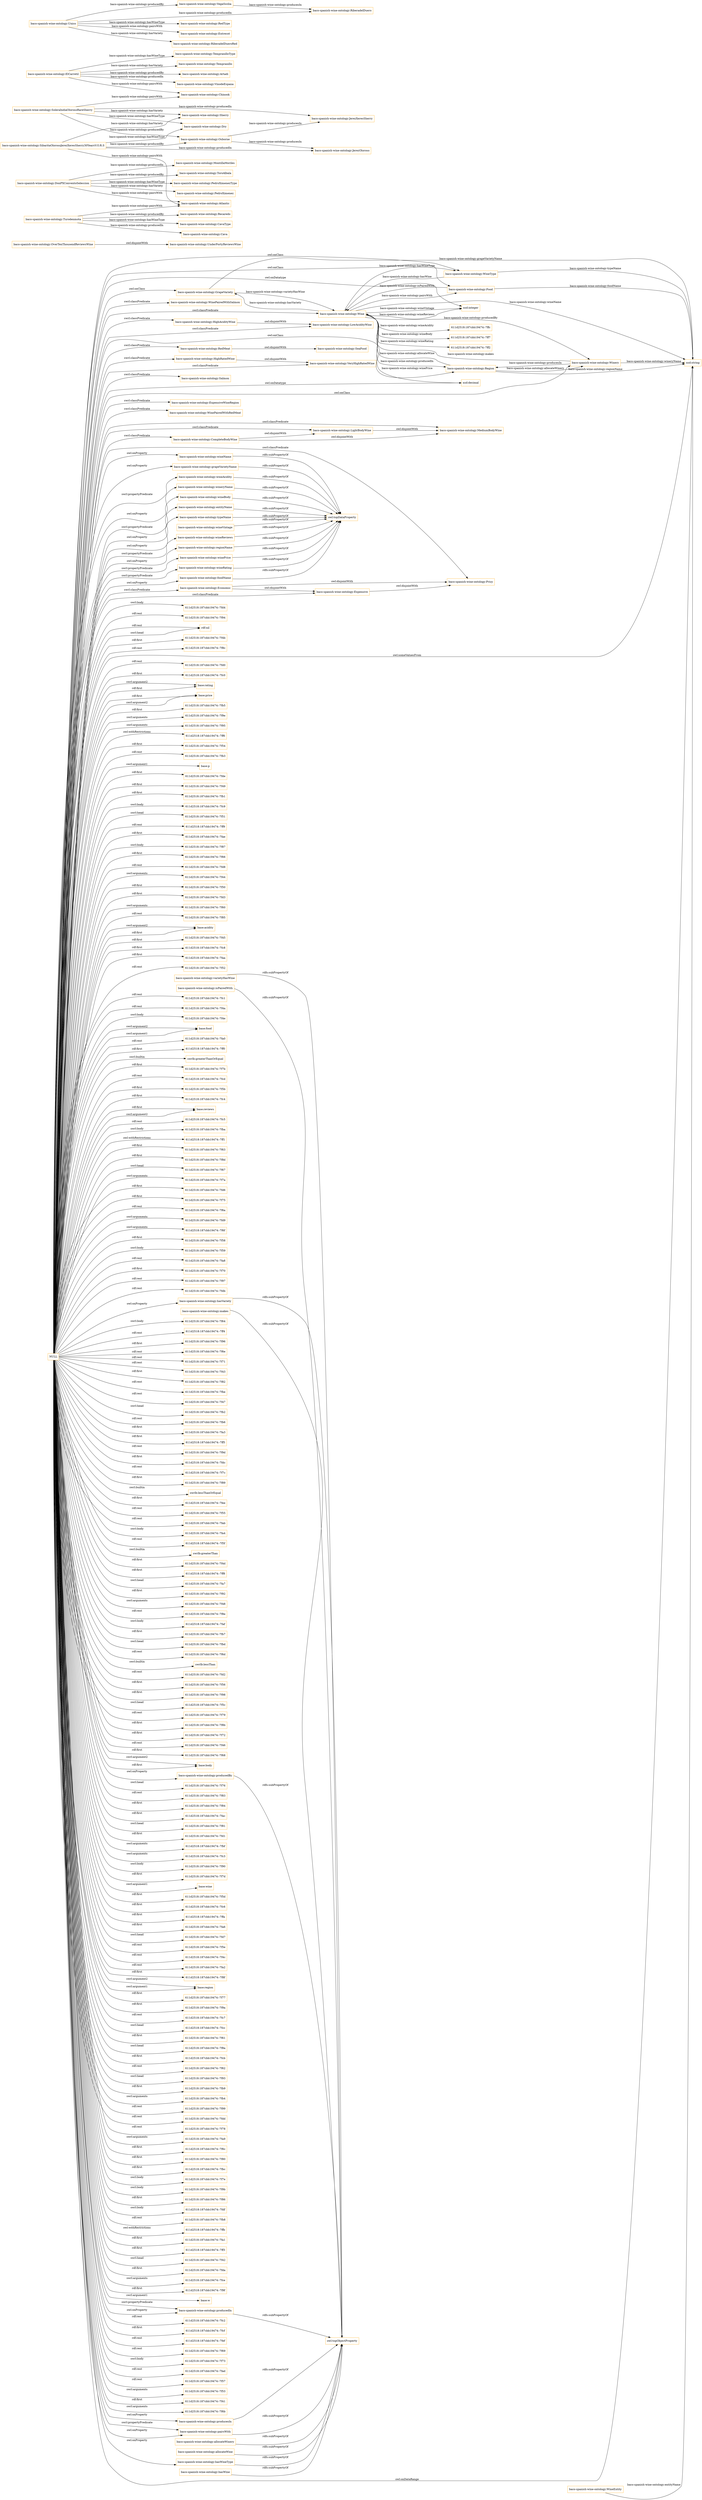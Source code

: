 digraph ar2dtool_diagram { 
rankdir=LR;
size="1501"
node [shape = rectangle, color="orange"]; "baco-spanish-wine-ontology:GrapeVariety" "baco-spanish-wine-ontology:Region" "baco-spanish-wine-ontology:HighAcidityWine" "baco-spanish-wine-ontology:Wine" "baco-spanish-wine-ontology:WinePairedWithSalmon" "baco-spanish-wine-ontology:Pricy" "baco-spanish-wine-ontology:CompleteBodyWine" "baco-spanish-wine-ontology:HighRatedWine" "baco-spanish-wine-ontology:MediumBodyWine" "baco-spanish-wine-ontology:OverTenThousendReviewsWine" "baco-spanish-wine-ontology:RedMeat" "baco-spanish-wine-ontology:WineType" "baco-spanish-wine-ontology:LowAcidityWine" "baco-spanish-wine-ontology:Salmon" "baco-spanish-wine-ontology:SeaFood" "baco-spanish-wine-ontology:VeryHighRatedWine" "baco-spanish-wine-ontology:WineEntity" "baco-spanish-wine-ontology:Expensive" "baco-spanish-wine-ontology:ExpensiveWineRegion" "baco-spanish-wine-ontology:WinePairedWithRedMeat" "baco-spanish-wine-ontology:UnderFortyReviewsWine" "baco-spanish-wine-ontology:Economic" "baco-spanish-wine-ontology:Winery" "baco-spanish-wine-ontology:LightBodyWine" "baco-spanish-wine-ontology:Food" ; /*classes style*/
	"baco-spanish-wine-ontology:hasWineType" -> "owl:topObjectProperty" [ label = "rdfs:subPropertyOf" ];
	"baco-spanish-wine-ontology:regionName" -> "owl:topDataProperty" [ label = "rdfs:subPropertyOf" ];
	"baco-spanish-wine-ontology:winePrice" -> "owl:topDataProperty" [ label = "rdfs:subPropertyOf" ];
	"baco-spanish-wine-ontology:wineRating" -> "owl:topDataProperty" [ label = "rdfs:subPropertyOf" ];
	"baco-spanish-wine-ontology:ElCarretil" -> "baco-spanish-wine-ontology:VinodeEspana" [ label = "baco-spanish-wine-ontology:producedIn" ];
	"baco-spanish-wine-ontology:ElCarretil" -> "baco-spanish-wine-ontology:TempranilloType" [ label = "baco-spanish-wine-ontology:hasWineType" ];
	"baco-spanish-wine-ontology:ElCarretil" -> "baco-spanish-wine-ontology:Chinook" [ label = "baco-spanish-wine-ontology:pairsWith" ];
	"baco-spanish-wine-ontology:ElCarretil" -> "baco-spanish-wine-ontology:Tempranillo" [ label = "baco-spanish-wine-ontology:hasVariety" ];
	"baco-spanish-wine-ontology:ElCarretil" -> "baco-spanish-wine-ontology:Artadi" [ label = "baco-spanish-wine-ontology:producedBy" ];
	"baco-spanish-wine-ontology:hasVariety" -> "owl:topObjectProperty" [ label = "rdfs:subPropertyOf" ];
	"baco-spanish-wine-ontology:CompleteBodyWine" -> "baco-spanish-wine-ontology:MediumBodyWine" [ label = "owl:disjointWith" ];
	"baco-spanish-wine-ontology:CompleteBodyWine" -> "baco-spanish-wine-ontology:LightBodyWine" [ label = "owl:disjointWith" ];
	"baco-spanish-wine-ontology:varietyHasWine" -> "owl:topObjectProperty" [ label = "rdfs:subPropertyOf" ];
	"baco-spanish-wine-ontology:SibaritaOlorosoJerezXeresSherry30YearsV.O.R.S" -> "baco-spanish-wine-ontology:Osborne" [ label = "baco-spanish-wine-ontology:producedBy" ];
	"baco-spanish-wine-ontology:SibaritaOlorosoJerezXeresSherry30YearsV.O.R.S" -> "baco-spanish-wine-ontology:JerezOloroso" [ label = "baco-spanish-wine-ontology:producedIn" ];
	"baco-spanish-wine-ontology:SibaritaOlorosoJerezXeresSherry30YearsV.O.R.S" -> "baco-spanish-wine-ontology:Atlantic" [ label = "baco-spanish-wine-ontology:pairsWith" ];
	"baco-spanish-wine-ontology:SibaritaOlorosoJerezXeresSherry30YearsV.O.R.S" -> "baco-spanish-wine-ontology:Sherry" [ label = "baco-spanish-wine-ontology:hasVariety" ];
	"baco-spanish-wine-ontology:SibaritaOlorosoJerezXeresSherry30YearsV.O.R.S" -> "baco-spanish-wine-ontology:Dry" [ label = "baco-spanish-wine-ontology:hasWineType" ];
	"baco-spanish-wine-ontology:foodName" -> "owl:topDataProperty" [ label = "rdfs:subPropertyOf" ];
	"baco-spanish-wine-ontology:isPairedWith" -> "owl:topObjectProperty" [ label = "rdfs:subPropertyOf" ];
	"baco-spanish-wine-ontology:Expensive" -> "baco-spanish-wine-ontology:Pricy" [ label = "owl:disjointWith" ];
	"baco-spanish-wine-ontology:wineName" -> "owl:topDataProperty" [ label = "rdfs:subPropertyOf" ];
	"baco-spanish-wine-ontology:grapeVarietyName" -> "owl:topDataProperty" [ label = "rdfs:subPropertyOf" ];
	"baco-spanish-wine-ontology:makes" -> "owl:topObjectProperty" [ label = "rdfs:subPropertyOf" ];
	"baco-spanish-wine-ontology:producesIn" -> "owl:topObjectProperty" [ label = "rdfs:subPropertyOf" ];
	"baco-spanish-wine-ontology:pairsWith" -> "owl:topObjectProperty" [ label = "rdfs:subPropertyOf" ];
	"baco-spanish-wine-ontology:HighAcidityWine" -> "baco-spanish-wine-ontology:LowAcidityWine" [ label = "owl:disjointWith" ];
	"baco-spanish-wine-ontology:VegaSicilia" -> "baco-spanish-wine-ontology:RiberadelDuero" [ label = "baco-spanish-wine-ontology:producesIn" ];
	"baco-spanish-wine-ontology:wineAcidity" -> "owl:topDataProperty" [ label = "rdfs:subPropertyOf" ];
	"baco-spanish-wine-ontology:wineryName" -> "owl:topDataProperty" [ label = "rdfs:subPropertyOf" ];
	"baco-spanish-wine-ontology:wineBody" -> "owl:topDataProperty" [ label = "rdfs:subPropertyOf" ];
	"baco-spanish-wine-ontology:HighRatedWine" -> "baco-spanish-wine-ontology:VeryHighRatedWine" [ label = "owl:disjointWith" ];
	"baco-spanish-wine-ontology:wineVintage" -> "owl:topDataProperty" [ label = "rdfs:subPropertyOf" ];
	"baco-spanish-wine-ontology:allocateWinery" -> "owl:topObjectProperty" [ label = "rdfs:subPropertyOf" ];
	"baco-spanish-wine-ontology:Economic" -> "baco-spanish-wine-ontology:Pricy" [ label = "owl:disjointWith" ];
	"baco-spanish-wine-ontology:Economic" -> "baco-spanish-wine-ontology:Expensive" [ label = "owl:disjointWith" ];
	"baco-spanish-wine-ontology:OverTenThousendReviewsWine" -> "baco-spanish-wine-ontology:UnderFortyReviewsWine" [ label = "owl:disjointWith" ];
	"baco-spanish-wine-ontology:entityName" -> "owl:topDataProperty" [ label = "rdfs:subPropertyOf" ];
	"baco-spanish-wine-ontology:allocateWine" -> "owl:topObjectProperty" [ label = "rdfs:subPropertyOf" ];
	"baco-spanish-wine-ontology:typeName" -> "owl:topDataProperty" [ label = "rdfs:subPropertyOf" ];
	"baco-spanish-wine-ontology:Osborne" -> "baco-spanish-wine-ontology:JerezXeresSherry" [ label = "baco-spanish-wine-ontology:producesIn" ];
	"baco-spanish-wine-ontology:Osborne" -> "baco-spanish-wine-ontology:JerezOloroso" [ label = "baco-spanish-wine-ontology:producesIn" ];
	"baco-spanish-wine-ontology:RedMeat" -> "baco-spanish-wine-ontology:SeaFood" [ label = "owl:disjointWith" ];
	"baco-spanish-wine-ontology:Unico" -> "baco-spanish-wine-ontology:RedType" [ label = "baco-spanish-wine-ontology:hasWineType" ];
	"baco-spanish-wine-ontology:Unico" -> "baco-spanish-wine-ontology:Entrecot" [ label = "baco-spanish-wine-ontology:pairsWith" ];
	"baco-spanish-wine-ontology:Unico" -> "baco-spanish-wine-ontology:RiberadelDuero" [ label = "baco-spanish-wine-ontology:producedIn" ];
	"baco-spanish-wine-ontology:Unico" -> "baco-spanish-wine-ontology:RiberadelDueroRed" [ label = "baco-spanish-wine-ontology:hasVariety" ];
	"baco-spanish-wine-ontology:Unico" -> "baco-spanish-wine-ontology:VegaSicilia" [ label = "baco-spanish-wine-ontology:producedBy" ];
	"baco-spanish-wine-ontology:SoleraIndiaOlorosoRareSherry" -> "baco-spanish-wine-ontology:Osborne" [ label = "baco-spanish-wine-ontology:producedBy" ];
	"baco-spanish-wine-ontology:SoleraIndiaOlorosoRareSherry" -> "baco-spanish-wine-ontology:Sherry" [ label = "baco-spanish-wine-ontology:hasVariety" ];
	"baco-spanish-wine-ontology:SoleraIndiaOlorosoRareSherry" -> "baco-spanish-wine-ontology:Dry" [ label = "baco-spanish-wine-ontology:hasWineType" ];
	"baco-spanish-wine-ontology:SoleraIndiaOlorosoRareSherry" -> "baco-spanish-wine-ontology:JerezXeresSherry" [ label = "baco-spanish-wine-ontology:producedIn" ];
	"baco-spanish-wine-ontology:SoleraIndiaOlorosoRareSherry" -> "baco-spanish-wine-ontology:Chinook" [ label = "baco-spanish-wine-ontology:pairsWith" ];
	"NULL" -> "611d2518:187cbb19474:-7fd4" [ label = "swrl:body" ];
	"NULL" -> "611d2518:187cbb19474:-7f94" [ label = "rdf:rest" ];
	"NULL" -> "rdf:nil" [ label = "swrl:head" ];
	"NULL" -> "611d2518:187cbb19474:-7f4b" [ label = "rdf:first" ];
	"NULL" -> "611d2518:187cbb19474:-7f8c" [ label = "rdf:rest" ];
	"NULL" -> "xsd:integer" [ label = "owl:onDatatype" ];
	"NULL" -> "baco-spanish-wine-ontology:Region" [ label = "owl:onClass" ];
	"NULL" -> "611d2518:187cbb19474:-7fd0" [ label = "rdf:rest" ];
	"NULL" -> "611d2518:187cbb19474:-7fc0" [ label = "rdf:first" ];
	"NULL" -> "base:rating" [ label = "rdf:first" ];
	"NULL" -> "rdf:nil" [ label = "rdf:rest" ];
	"NULL" -> "base:price" [ label = "swrl:argument2" ];
	"NULL" -> "baco-spanish-wine-ontology:pairsWith" [ label = "owl:onProperty" ];
	"NULL" -> "611d2518:187cbb19474:-7fb5" [ label = "rdf:first" ];
	"NULL" -> "611d2518:187cbb19474:-7f9e" [ label = "swrl:arguments" ];
	"NULL" -> "611d2518:187cbb19474:-7f95" [ label = "swrl:arguments" ];
	"NULL" -> "611d2518:187cbb19474:-7ff6" [ label = "owl:withRestrictions" ];
	"NULL" -> "baco-spanish-wine-ontology:GrapeVariety" [ label = "owl:onClass" ];
	"NULL" -> "611d2518:187cbb19474:-7f54" [ label = "rdf:first" ];
	"NULL" -> "611d2518:187cbb19474:-7fb3" [ label = "rdf:rest" ];
	"NULL" -> "base:p" [ label = "swrl:argument1" ];
	"NULL" -> "baco-spanish-wine-ontology:Salmon" [ label = "swrl:classPredicate" ];
	"NULL" -> "611d2518:187cbb19474:-7fde" [ label = "rdf:first" ];
	"NULL" -> "baco-spanish-wine-ontology:winePrice" [ label = "swrl:propertyPredicate" ];
	"NULL" -> "611d2518:187cbb19474:-7f49" [ label = "rdf:first" ];
	"NULL" -> "611d2518:187cbb19474:-7fb1" [ label = "rdf:first" ];
	"NULL" -> "611d2518:187cbb19474:-7fc9" [ label = "swrl:body" ];
	"NULL" -> "611d2518:187cbb19474:-7f51" [ label = "swrl:head" ];
	"NULL" -> "611d2518:187cbb19474:-7ff9" [ label = "rdf:rest" ];
	"NULL" -> "611d2518:187cbb19474:-7fae" [ label = "rdf:first" ];
	"NULL" -> "611d2518:187cbb19474:-7f87" [ label = "swrl:body" ];
	"NULL" -> "611d2518:187cbb19474:-7f66" [ label = "rdf:first" ];
	"NULL" -> "611d2518:187cbb19474:-7fd8" [ label = "rdf:rest" ];
	"NULL" -> "611d2518:187cbb19474:-7f44" [ label = "swrl:arguments" ];
	"NULL" -> "611d2518:187cbb19474:-7f50" [ label = "rdf:first" ];
	"NULL" -> "611d2518:187cbb19474:-7fd3" [ label = "rdf:first" ];
	"NULL" -> "611d2518:187cbb19474:-7f60" [ label = "swrl:arguments" ];
	"NULL" -> "611d2518:187cbb19474:-7f85" [ label = "rdf:rest" ];
	"NULL" -> "base:acidity" [ label = "rdf:first" ];
	"NULL" -> "611d2518:187cbb19474:-7f45" [ label = "rdf:first" ];
	"NULL" -> "611d2518:187cbb19474:-7fc8" [ label = "rdf:first" ];
	"NULL" -> "611d2518:187cbb19474:-7faa" [ label = "rdf:first" ];
	"NULL" -> "611d2518:187cbb19474:-7f52" [ label = "rdf:rest" ];
	"NULL" -> "baco-spanish-wine-ontology:producedBy" [ label = "owl:onProperty" ];
	"NULL" -> "baco-spanish-wine-ontology:producedIn" [ label = "swrl:propertyPredicate" ];
	"NULL" -> "611d2518:187cbb19474:-7fc1" [ label = "rdf:rest" ];
	"NULL" -> "611d2518:187cbb19474:-7f4a" [ label = "rdf:rest" ];
	"NULL" -> "611d2518:187cbb19474:-7f4e" [ label = "swrl:body" ];
	"NULL" -> "base:food" [ label = "swrl:argument1" ];
	"NULL" -> "611d2518:187cbb19474:-7fa0" [ label = "rdf:rest" ];
	"NULL" -> "611d2518:187cbb19474:-7ff0" [ label = "rdf:first" ];
	"NULL" -> "baco-spanish-wine-ontology:Expensive" [ label = "swrl:classPredicate" ];
	"NULL" -> "swrlb:greaterThanOrEqual" [ label = "swrl:builtin" ];
	"NULL" -> "611d2518:187cbb19474:-7f7b" [ label = "rdf:first" ];
	"NULL" -> "611d2518:187cbb19474:-7fcd" [ label = "rdf:rest" ];
	"NULL" -> "611d2518:187cbb19474:-7f5b" [ label = "rdf:first" ];
	"NULL" -> "611d2518:187cbb19474:-7fc4" [ label = "rdf:first" ];
	"NULL" -> "base:reviews" [ label = "swrl:argument2" ];
	"NULL" -> "611d2518:187cbb19474:-7fc5" [ label = "rdf:rest" ];
	"NULL" -> "611d2518:187cbb19474:-7fba" [ label = "swrl:body" ];
	"NULL" -> "611d2518:187cbb19474:-7ff1" [ label = "owl:withRestrictions" ];
	"NULL" -> "611d2518:187cbb19474:-7f63" [ label = "rdf:first" ];
	"NULL" -> "611d2518:187cbb19474:-7f8d" [ label = "rdf:first" ];
	"NULL" -> "611d2518:187cbb19474:-7f67" [ label = "swrl:head" ];
	"NULL" -> "611d2518:187cbb19474:-7f7a" [ label = "swrl:arguments" ];
	"NULL" -> "611d2518:187cbb19474:-7fd6" [ label = "rdf:first" ];
	"NULL" -> "611d2518:187cbb19474:-7f75" [ label = "rdf:first" ];
	"NULL" -> "611d2518:187cbb19474:-7f6a" [ label = "rdf:rest" ];
	"NULL" -> "baco-spanish-wine-ontology:regionName" [ label = "owl:onProperty" ];
	"NULL" -> "611d2518:187cbb19474:-7fd9" [ label = "swrl:arguments" ];
	"NULL" -> "611d2518:187cbb19474:-7f6f" [ label = "swrl:arguments" ];
	"NULL" -> "611d2518:187cbb19474:-7f58" [ label = "rdf:first" ];
	"NULL" -> "611d2518:187cbb19474:-7f59" [ label = "swrl:body" ];
	"NULL" -> "baco-spanish-wine-ontology:CompleteBodyWine" [ label = "swrl:classPredicate" ];
	"NULL" -> "611d2518:187cbb19474:-7fa8" [ label = "rdf:rest" ];
	"NULL" -> "611d2518:187cbb19474:-7f70" [ label = "rdf:first" ];
	"NULL" -> "611d2518:187cbb19474:-7f97" [ label = "rdf:rest" ];
	"NULL" -> "611d2518:187cbb19474:-7fdb" [ label = "rdf:rest" ];
	"NULL" -> "xsd:string" [ label = "owl:someValuesFrom" ];
	"NULL" -> "611d2518:187cbb19474:-7f64" [ label = "swrl:body" ];
	"NULL" -> "611d2518:187cbb19474:-7ff4" [ label = "rdf:rest" ];
	"NULL" -> "611d2518:187cbb19474:-7f96" [ label = "rdf:first" ];
	"NULL" -> "611d2518:187cbb19474:-7f6e" [ label = "rdf:rest" ];
	"NULL" -> "611d2518:187cbb19474:-7f71" [ label = "rdf:rest" ];
	"NULL" -> "611d2518:187cbb19474:-7f43" [ label = "rdf:rest" ];
	"NULL" -> "611d2518:187cbb19474:-7f82" [ label = "rdf:first" ];
	"NULL" -> "xsd:string" [ label = "owl:onDataRange" ];
	"NULL" -> "baco-spanish-wine-ontology:producedIn" [ label = "owl:onProperty" ];
	"NULL" -> "611d2518:187cbb19474:-7fbe" [ label = "rdf:rest" ];
	"NULL" -> "611d2518:187cbb19474:-7f47" [ label = "rdf:rest" ];
	"NULL" -> "611d2518:187cbb19474:-7fb2" [ label = "swrl:head" ];
	"NULL" -> "baco-spanish-wine-ontology:LightBodyWine" [ label = "swrl:classPredicate" ];
	"NULL" -> "611d2518:187cbb19474:-7fb6" [ label = "rdf:rest" ];
	"NULL" -> "611d2518:187cbb19474:-7fa3" [ label = "rdf:first" ];
	"NULL" -> "611d2518:187cbb19474:-7ff5" [ label = "rdf:first" ];
	"NULL" -> "baco-spanish-wine-ontology:Wine" [ label = "swrl:classPredicate" ];
	"NULL" -> "611d2518:187cbb19474:-7f9d" [ label = "rdf:rest" ];
	"NULL" -> "611d2518:187cbb19474:-7fdc" [ label = "rdf:first" ];
	"NULL" -> "611d2518:187cbb19474:-7f7c" [ label = "rdf:rest" ];
	"NULL" -> "611d2518:187cbb19474:-7f89" [ label = "rdf:first" ];
	"NULL" -> "swrlb:lessThanOrEqual" [ label = "swrl:builtin" ];
	"NULL" -> "611d2518:187cbb19474:-7fee" [ label = "rdf:first" ];
	"NULL" -> "baco-spanish-wine-ontology:pairsWith" [ label = "swrl:propertyPredicate" ];
	"NULL" -> "611d2518:187cbb19474:-7f55" [ label = "rdf:rest" ];
	"NULL" -> "baco-spanish-wine-ontology:grapeVarietyName" [ label = "owl:onProperty" ];
	"NULL" -> "611d2518:187cbb19474:-7fab" [ label = "rdf:rest" ];
	"NULL" -> "611d2518:187cbb19474:-7fa4" [ label = "swrl:body" ];
	"NULL" -> "baco-spanish-wine-ontology:Economic" [ label = "swrl:classPredicate" ];
	"NULL" -> "611d2518:187cbb19474:-7f5f" [ label = "rdf:rest" ];
	"NULL" -> "swrlb:greaterThan" [ label = "swrl:builtin" ];
	"NULL" -> "baco-spanish-wine-ontology:Food" [ label = "owl:onClass" ];
	"NULL" -> "611d2518:187cbb19474:-7f4d" [ label = "rdf:first" ];
	"NULL" -> "611d2518:187cbb19474:-7ff8" [ label = "rdf:first" ];
	"NULL" -> "611d2518:187cbb19474:-7fa7" [ label = "swrl:head" ];
	"NULL" -> "611d2518:187cbb19474:-7f92" [ label = "rdf:first" ];
	"NULL" -> "611d2518:187cbb19474:-7f48" [ label = "swrl:arguments" ];
	"NULL" -> "611d2518:187cbb19474:-7f8e" [ label = "rdf:rest" ];
	"NULL" -> "611d2518:187cbb19474:-7faf" [ label = "swrl:body" ];
	"NULL" -> "611d2518:187cbb19474:-7fb7" [ label = "rdf:first" ];
	"NULL" -> "baco-spanish-wine-ontology:wineName" [ label = "owl:onProperty" ];
	"NULL" -> "611d2518:187cbb19474:-7fbd" [ label = "swrl:head" ];
	"NULL" -> "611d2518:187cbb19474:-7f6d" [ label = "rdf:rest" ];
	"NULL" -> "swrlb:lessThan" [ label = "swrl:builtin" ];
	"NULL" -> "611d2518:187cbb19474:-7fd2" [ label = "rdf:rest" ];
	"NULL" -> "baco-spanish-wine-ontology:wineBody" [ label = "swrl:propertyPredicate" ];
	"NULL" -> "611d2518:187cbb19474:-7f56" [ label = "rdf:first" ];
	"NULL" -> "611d2518:187cbb19474:-7f98" [ label = "rdf:first" ];
	"NULL" -> "611d2518:187cbb19474:-7f5c" [ label = "swrl:head" ];
	"NULL" -> "baco-spanish-wine-ontology:wineRating" [ label = "swrl:propertyPredicate" ];
	"NULL" -> "baco-spanish-wine-ontology:Winery" [ label = "owl:onClass" ];
	"NULL" -> "611d2518:187cbb19474:-7f79" [ label = "rdf:rest" ];
	"NULL" -> "611d2518:187cbb19474:-7f8b" [ label = "rdf:first" ];
	"NULL" -> "611d2518:187cbb19474:-7f72" [ label = "rdf:first" ];
	"NULL" -> "baco-spanish-wine-ontology:hasWineType" [ label = "owl:onProperty" ];
	"NULL" -> "611d2518:187cbb19474:-7f46" [ label = "rdf:rest" ];
	"NULL" -> "611d2518:187cbb19474:-7f68" [ label = "rdf:first" ];
	"NULL" -> "baco-spanish-wine-ontology:MediumBodyWine" [ label = "swrl:classPredicate" ];
	"NULL" -> "base:body" [ label = "swrl:argument2" ];
	"NULL" -> "baco-spanish-wine-ontology:wineReviews" [ label = "swrl:propertyPredicate" ];
	"NULL" -> "611d2518:187cbb19474:-7f76" [ label = "swrl:head" ];
	"NULL" -> "611d2518:187cbb19474:-7f83" [ label = "rdf:rest" ];
	"NULL" -> "611d2518:187cbb19474:-7f84" [ label = "rdf:first" ];
	"NULL" -> "baco-spanish-wine-ontology:wineAcidity" [ label = "swrl:propertyPredicate" ];
	"NULL" -> "baco-spanish-wine-ontology:WineType" [ label = "owl:onClass" ];
	"NULL" -> "611d2518:187cbb19474:-7fac" [ label = "rdf:first" ];
	"NULL" -> "baco-spanish-wine-ontology:ExpensiveWineRegion" [ label = "swrl:classPredicate" ];
	"NULL" -> "611d2518:187cbb19474:-7f81" [ label = "swrl:head" ];
	"NULL" -> "611d2518:187cbb19474:-7fd1" [ label = "rdf:first" ];
	"NULL" -> "611d2518:187cbb19474:-7fbf" [ label = "swrl:arguments" ];
	"NULL" -> "611d2518:187cbb19474:-7fc3" [ label = "swrl:arguments" ];
	"NULL" -> "611d2518:187cbb19474:-7f90" [ label = "swrl:body" ];
	"NULL" -> "611d2518:187cbb19474:-7f7d" [ label = "rdf:first" ];
	"NULL" -> "base:wine" [ label = "swrl:argument1" ];
	"NULL" -> "611d2518:187cbb19474:-7f5d" [ label = "rdf:first" ];
	"NULL" -> "611d2518:187cbb19474:-7fc6" [ label = "rdf:first" ];
	"NULL" -> "611d2518:187cbb19474:-7ffa" [ label = "rdf:first" ];
	"NULL" -> "611d2518:187cbb19474:-7fa6" [ label = "rdf:first" ];
	"NULL" -> "611d2518:187cbb19474:-7fd7" [ label = "swrl:head" ];
	"NULL" -> "611d2518:187cbb19474:-7f5e" [ label = "rdf:rest" ];
	"NULL" -> "base:body" [ label = "rdf:first" ];
	"NULL" -> "baco-spanish-wine-ontology:HighRatedWine" [ label = "swrl:classPredicate" ];
	"NULL" -> "611d2518:187cbb19474:-7f4c" [ label = "rdf:rest" ];
	"NULL" -> "baco-spanish-wine-ontology:WinePairedWithRedMeat" [ label = "swrl:classPredicate" ];
	"NULL" -> "611d2518:187cbb19474:-7fa2" [ label = "rdf:rest" ];
	"NULL" -> "baco-spanish-wine-ontology:producesIn" [ label = "owl:onProperty" ];
	"NULL" -> "611d2518:187cbb19474:-7f8f" [ label = "rdf:first" ];
	"NULL" -> "base:price" [ label = "rdf:first" ];
	"NULL" -> "baco-spanish-wine-ontology:WinePairedWithSalmon" [ label = "swrl:classPredicate" ];
	"NULL" -> "base:region" [ label = "swrl:argument1" ];
	"NULL" -> "baco-spanish-wine-ontology:VeryHighRatedWine" [ label = "swrl:classPredicate" ];
	"NULL" -> "611d2518:187cbb19474:-7f77" [ label = "rdf:first" ];
	"NULL" -> "611d2518:187cbb19474:-7f9a" [ label = "rdf:first" ];
	"NULL" -> "base:rating" [ label = "swrl:argument2" ];
	"NULL" -> "base:food" [ label = "swrl:argument2" ];
	"NULL" -> "base:region" [ label = "swrl:argument2" ];
	"NULL" -> "611d2518:187cbb19474:-7fc7" [ label = "rdf:rest" ];
	"NULL" -> "baco-spanish-wine-ontology:foodName" [ label = "owl:onProperty" ];
	"NULL" -> "611d2518:187cbb19474:-7fcc" [ label = "swrl:head" ];
	"NULL" -> "611d2518:187cbb19474:-7f61" [ label = "rdf:first" ];
	"NULL" -> "611d2518:187cbb19474:-7f8a" [ label = "swrl:head" ];
	"NULL" -> "611d2518:187cbb19474:-7fcb" [ label = "rdf:first" ];
	"NULL" -> "611d2518:187cbb19474:-7f62" [ label = "rdf:rest" ];
	"NULL" -> "611d2518:187cbb19474:-7f93" [ label = "swrl:head" ];
	"NULL" -> "611d2518:187cbb19474:-7fb9" [ label = "rdf:first" ];
	"NULL" -> "base:acidity" [ label = "swrl:argument2" ];
	"NULL" -> "611d2518:187cbb19474:-7fb4" [ label = "swrl:arguments" ];
	"NULL" -> "611d2518:187cbb19474:-7f99" [ label = "rdf:rest" ];
	"NULL" -> "611d2518:187cbb19474:-7fdd" [ label = "rdf:rest" ];
	"NULL" -> "611d2518:187cbb19474:-7f78" [ label = "rdf:rest" ];
	"NULL" -> "611d2518:187cbb19474:-7fa9" [ label = "swrl:arguments" ];
	"NULL" -> "611d2518:187cbb19474:-7f6c" [ label = "rdf:first" ];
	"NULL" -> "baco-spanish-wine-ontology:typeName" [ label = "owl:onProperty" ];
	"NULL" -> "baco-spanish-wine-ontology:hasVariety" [ label = "owl:onProperty" ];
	"NULL" -> "611d2518:187cbb19474:-7f80" [ label = "rdf:first" ];
	"NULL" -> "611d2518:187cbb19474:-7fbc" [ label = "rdf:first" ];
	"NULL" -> "611d2518:187cbb19474:-7f7e" [ label = "swrl:body" ];
	"NULL" -> "baco-spanish-wine-ontology:entityName" [ label = "owl:onProperty" ];
	"NULL" -> "611d2518:187cbb19474:-7f9b" [ label = "swrl:body" ];
	"NULL" -> "611d2518:187cbb19474:-7f86" [ label = "rdf:first" ];
	"NULL" -> "611d2518:187cbb19474:-7fdf" [ label = "swrl:body" ];
	"NULL" -> "611d2518:187cbb19474:-7fb8" [ label = "rdf:rest" ];
	"NULL" -> "611d2518:187cbb19474:-7ffb" [ label = "owl:withRestrictions" ];
	"NULL" -> "611d2518:187cbb19474:-7fa1" [ label = "rdf:first" ];
	"NULL" -> "baco-spanish-wine-ontology:wineryName" [ label = "owl:onProperty" ];
	"NULL" -> "611d2518:187cbb19474:-7ff3" [ label = "rdf:first" ];
	"NULL" -> "611d2518:187cbb19474:-7f42" [ label = "swrl:head" ];
	"NULL" -> "baco-spanish-wine-ontology:LowAcidityWine" [ label = "swrl:classPredicate" ];
	"NULL" -> "baco-spanish-wine-ontology:RedMeat" [ label = "swrl:classPredicate" ];
	"NULL" -> "611d2518:187cbb19474:-7fda" [ label = "rdf:first" ];
	"NULL" -> "611d2518:187cbb19474:-7fce" [ label = "swrl:arguments" ];
	"NULL" -> "611d2518:187cbb19474:-7f9f" [ label = "rdf:first" ];
	"NULL" -> "base:w" [ label = "swrl:argument1" ];
	"NULL" -> "xsd:decimal" [ label = "owl:onDatatype" ];
	"NULL" -> "611d2518:187cbb19474:-7fc2" [ label = "rdf:rest" ];
	"NULL" -> "611d2518:187cbb19474:-7fcf" [ label = "rdf:first" ];
	"NULL" -> "611d2518:187cbb19474:-7fef" [ label = "rdf:rest" ];
	"NULL" -> "base:reviews" [ label = "rdf:first" ];
	"NULL" -> "baco-spanish-wine-ontology:HighAcidityWine" [ label = "swrl:classPredicate" ];
	"NULL" -> "611d2518:187cbb19474:-7f69" [ label = "rdf:rest" ];
	"NULL" -> "611d2518:187cbb19474:-7f73" [ label = "swrl:body" ];
	"NULL" -> "baco-spanish-wine-ontology:Pricy" [ label = "swrl:classPredicate" ];
	"NULL" -> "611d2518:187cbb19474:-7fad" [ label = "rdf:rest" ];
	"NULL" -> "611d2518:187cbb19474:-7f57" [ label = "rdf:rest" ];
	"NULL" -> "611d2518:187cbb19474:-7f53" [ label = "swrl:arguments" ];
	"NULL" -> "611d2518:187cbb19474:-7f41" [ label = "rdf:first" ];
	"NULL" -> "611d2518:187cbb19474:-7f6b" [ label = "swrl:arguments" ];
	"baco-spanish-wine-ontology:DonPXConventoSeleccion" -> "baco-spanish-wine-ontology:Atlantic" [ label = "baco-spanish-wine-ontology:pairsWith" ];
	"baco-spanish-wine-ontology:DonPXConventoSeleccion" -> "baco-spanish-wine-ontology:MontillaMoriles" [ label = "baco-spanish-wine-ontology:producedIn" ];
	"baco-spanish-wine-ontology:DonPXConventoSeleccion" -> "baco-spanish-wine-ontology:ToroAlbala" [ label = "baco-spanish-wine-ontology:producedBy" ];
	"baco-spanish-wine-ontology:DonPXConventoSeleccion" -> "baco-spanish-wine-ontology:PedroXimenezType" [ label = "baco-spanish-wine-ontology:hasWineType" ];
	"baco-spanish-wine-ontology:DonPXConventoSeleccion" -> "baco-spanish-wine-ontology:PedroXimenez" [ label = "baco-spanish-wine-ontology:hasVariety" ];
	"baco-spanish-wine-ontology:producedIn" -> "owl:topObjectProperty" [ label = "rdfs:subPropertyOf" ];
	"baco-spanish-wine-ontology:hasWine" -> "owl:topObjectProperty" [ label = "rdfs:subPropertyOf" ];
	"baco-spanish-wine-ontology:Turodenmota" -> "baco-spanish-wine-ontology:Recaredo" [ label = "baco-spanish-wine-ontology:producedBy" ];
	"baco-spanish-wine-ontology:Turodenmota" -> "baco-spanish-wine-ontology:Atlantic" [ label = "baco-spanish-wine-ontology:pairsWith" ];
	"baco-spanish-wine-ontology:Turodenmota" -> "baco-spanish-wine-ontology:CavaType" [ label = "baco-spanish-wine-ontology:hasWineType" ];
	"baco-spanish-wine-ontology:Turodenmota" -> "baco-spanish-wine-ontology:Cava" [ label = "baco-spanish-wine-ontology:producedIn" ];
	"baco-spanish-wine-ontology:wineReviews" -> "owl:topDataProperty" [ label = "rdfs:subPropertyOf" ];
	"baco-spanish-wine-ontology:LightBodyWine" -> "baco-spanish-wine-ontology:MediumBodyWine" [ label = "owl:disjointWith" ];
	"baco-spanish-wine-ontology:producedBy" -> "owl:topObjectProperty" [ label = "rdfs:subPropertyOf" ];
	"baco-spanish-wine-ontology:Wine" -> "xsd:decimal" [ label = "baco-spanish-wine-ontology:winePrice" ];
	"baco-spanish-wine-ontology:GrapeVariety" -> "xsd:string" [ label = "baco-spanish-wine-ontology:grapeVarietyName" ];
	"baco-spanish-wine-ontology:WineEntity" -> "xsd:string" [ label = "baco-spanish-wine-ontology:entityName" ];
	"baco-spanish-wine-ontology:Food" -> "baco-spanish-wine-ontology:Wine" [ label = "baco-spanish-wine-ontology:isPairedWith" ];
	"baco-spanish-wine-ontology:Region" -> "baco-spanish-wine-ontology:Wine" [ label = "baco-spanish-wine-ontology:allocateWine" ];
	"baco-spanish-wine-ontology:Wine" -> "baco-spanish-wine-ontology:Winery" [ label = "baco-spanish-wine-ontology:producedBy" ];
	"baco-spanish-wine-ontology:Region" -> "xsd:string" [ label = "baco-spanish-wine-ontology:regionName" ];
	"baco-spanish-wine-ontology:Wine" -> "xsd:integer" [ label = "baco-spanish-wine-ontology:wineVintage" ];
	"baco-spanish-wine-ontology:Wine" -> "611d2518:187cbb19474:-7ffc" [ label = "baco-spanish-wine-ontology:wineAcidity" ];
	"baco-spanish-wine-ontology:Wine" -> "xsd:integer" [ label = "baco-spanish-wine-ontology:wineReviews" ];
	"baco-spanish-wine-ontology:Winery" -> "baco-spanish-wine-ontology:Wine" [ label = "baco-spanish-wine-ontology:makes" ];
	"baco-spanish-wine-ontology:Wine" -> "611d2518:187cbb19474:-7ff7" [ label = "baco-spanish-wine-ontology:wineBody" ];
	"baco-spanish-wine-ontology:Wine" -> "baco-spanish-wine-ontology:Region" [ label = "baco-spanish-wine-ontology:producedIn" ];
	"baco-spanish-wine-ontology:GrapeVariety" -> "baco-spanish-wine-ontology:Wine" [ label = "baco-spanish-wine-ontology:varietyHasWine" ];
	"baco-spanish-wine-ontology:Region" -> "baco-spanish-wine-ontology:Winery" [ label = "baco-spanish-wine-ontology:allocateWinery" ];
	"baco-spanish-wine-ontology:WineType" -> "xsd:string" [ label = "baco-spanish-wine-ontology:typeName" ];
	"baco-spanish-wine-ontology:Wine" -> "xsd:string" [ label = "baco-spanish-wine-ontology:wineName" ];
	"baco-spanish-wine-ontology:Food" -> "xsd:string" [ label = "baco-spanish-wine-ontology:foodName" ];
	"baco-spanish-wine-ontology:Wine" -> "baco-spanish-wine-ontology:Food" [ label = "baco-spanish-wine-ontology:pairsWith" ];
	"baco-spanish-wine-ontology:Wine" -> "baco-spanish-wine-ontology:WineType" [ label = "baco-spanish-wine-ontology:hasWineType" ];
	"baco-spanish-wine-ontology:Winery" -> "xsd:string" [ label = "baco-spanish-wine-ontology:wineryName" ];
	"baco-spanish-wine-ontology:WineType" -> "baco-spanish-wine-ontology:Wine" [ label = "baco-spanish-wine-ontology:hasWine" ];
	"baco-spanish-wine-ontology:Wine" -> "baco-spanish-wine-ontology:GrapeVariety" [ label = "baco-spanish-wine-ontology:hasVariety" ];
	"baco-spanish-wine-ontology:Wine" -> "611d2518:187cbb19474:-7ff2" [ label = "baco-spanish-wine-ontology:wineRating" ];
	"baco-spanish-wine-ontology:Winery" -> "baco-spanish-wine-ontology:Region" [ label = "baco-spanish-wine-ontology:producesIn" ];

}
